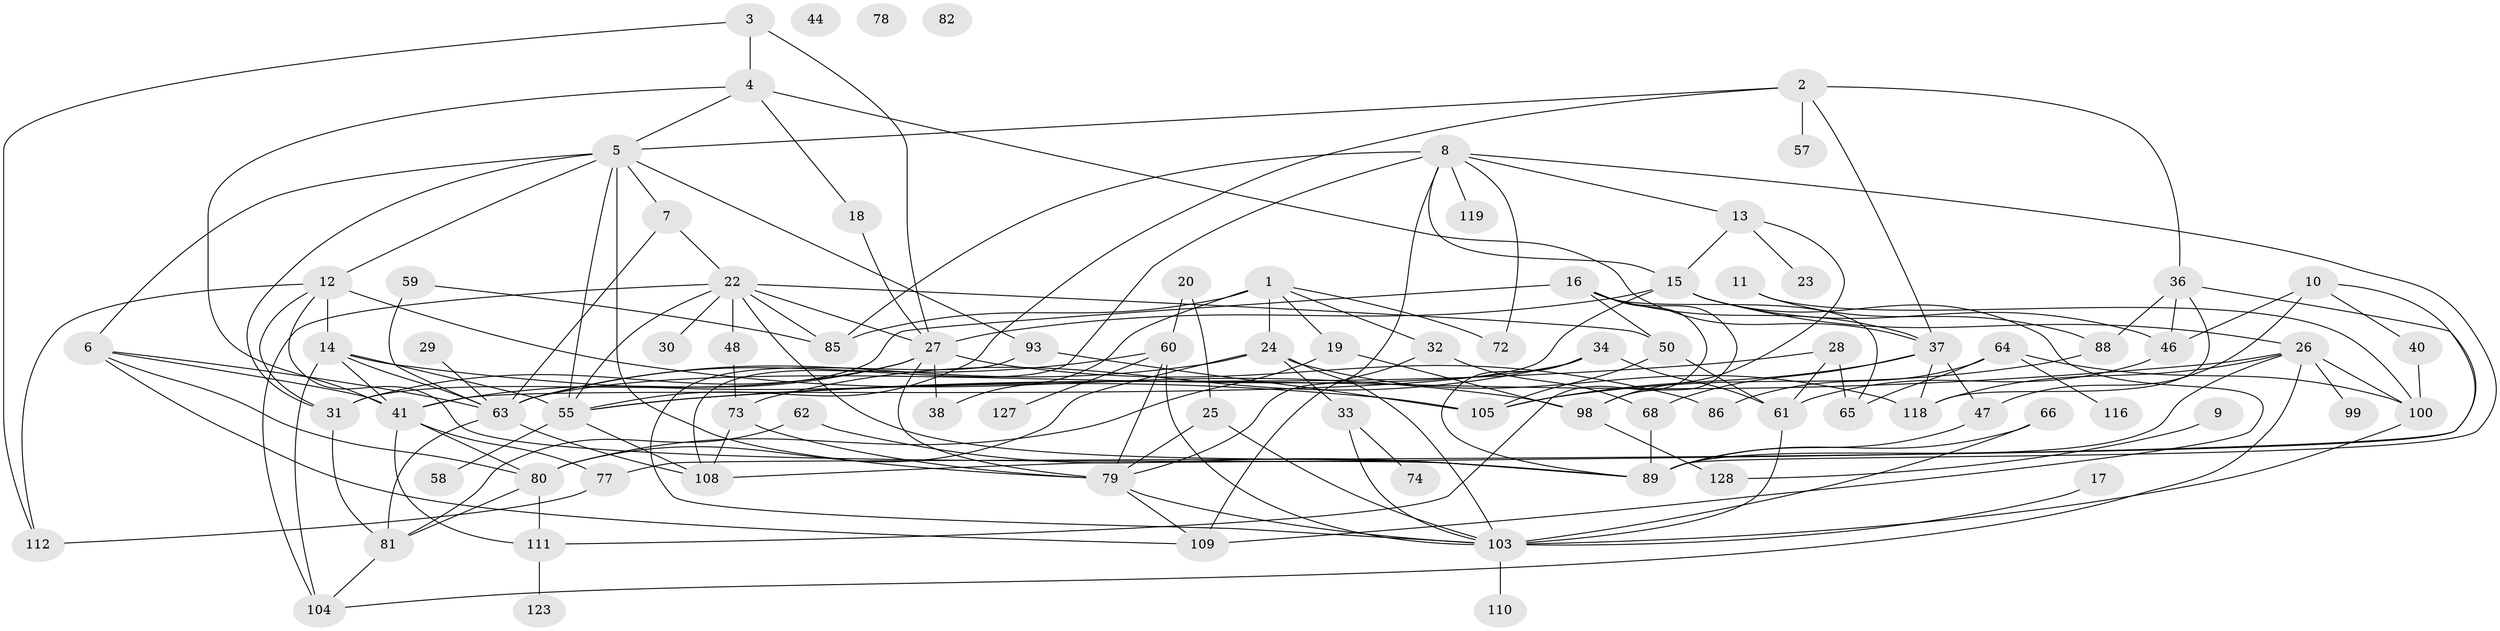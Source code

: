 // Generated by graph-tools (version 1.1) at 2025/23/03/03/25 07:23:29]
// undirected, 86 vertices, 167 edges
graph export_dot {
graph [start="1"]
  node [color=gray90,style=filled];
  1 [super="+70"];
  2 [super="+113"];
  3;
  4 [super="+121"];
  5 [super="+76"];
  6;
  7;
  8 [super="+91"];
  9;
  10;
  11 [super="+117"];
  12 [super="+71"];
  13 [super="+54"];
  14 [super="+35"];
  15 [super="+52"];
  16 [super="+102"];
  17 [super="+21"];
  18;
  19;
  20;
  22 [super="+124"];
  23;
  24 [super="+39"];
  25;
  26 [super="+43"];
  27 [super="+92"];
  28;
  29;
  30;
  31 [super="+42"];
  32 [super="+45"];
  33 [super="+87"];
  34 [super="+75"];
  36 [super="+49"];
  37 [super="+96"];
  38 [super="+53"];
  40;
  41 [super="+56"];
  44;
  46 [super="+51"];
  47;
  48 [super="+67"];
  50;
  55 [super="+69"];
  57;
  58;
  59;
  60 [super="+95"];
  61 [super="+84"];
  62 [super="+107"];
  63 [super="+114"];
  64 [super="+115"];
  65;
  66;
  68 [super="+97"];
  72;
  73;
  74;
  77 [super="+90"];
  78;
  79 [super="+83"];
  80;
  81 [super="+94"];
  82;
  85 [super="+106"];
  86;
  88;
  89 [super="+101"];
  93;
  98 [super="+125"];
  99;
  100;
  103 [super="+120"];
  104 [super="+126"];
  105 [super="+122"];
  108;
  109;
  110;
  111;
  112;
  116;
  118;
  119;
  123;
  127;
  128;
  1 -- 19;
  1 -- 24;
  1 -- 38 [weight=2];
  1 -- 72;
  1 -- 32;
  1 -- 85;
  2 -- 36;
  2 -- 37;
  2 -- 57;
  2 -- 55;
  2 -- 5;
  3 -- 4;
  3 -- 27;
  3 -- 112;
  4 -- 41;
  4 -- 18;
  4 -- 37;
  4 -- 5;
  5 -- 6;
  5 -- 7;
  5 -- 55;
  5 -- 93;
  5 -- 12;
  5 -- 79;
  5 -- 31;
  6 -- 80;
  6 -- 109;
  6 -- 41;
  6 -- 63;
  7 -- 63;
  7 -- 22;
  8 -- 13;
  8 -- 89;
  8 -- 119;
  8 -- 72;
  8 -- 108;
  8 -- 79;
  8 -- 15;
  8 -- 85;
  9 -- 128;
  10 -- 40;
  10 -- 47;
  10 -- 77;
  10 -- 46;
  11 -- 88;
  11 -- 100;
  12 -- 98;
  12 -- 112;
  12 -- 14;
  12 -- 89;
  12 -- 31;
  13 -- 15;
  13 -- 98;
  13 -- 23;
  14 -- 104;
  14 -- 63;
  14 -- 55;
  14 -- 41;
  14 -- 105;
  15 -- 26;
  15 -- 109;
  15 -- 41;
  15 -- 27;
  15 -- 46;
  16 -- 37;
  16 -- 98;
  16 -- 111;
  16 -- 65;
  16 -- 50;
  16 -- 31;
  17 -- 103 [weight=2];
  18 -- 27;
  19 -- 80;
  19 -- 98;
  20 -- 25;
  20 -- 60;
  22 -- 27;
  22 -- 48;
  22 -- 50;
  22 -- 55;
  22 -- 89;
  22 -- 104;
  22 -- 30;
  22 -- 85;
  24 -- 33;
  24 -- 103;
  24 -- 80;
  24 -- 118;
  24 -- 63;
  25 -- 79;
  25 -- 103;
  26 -- 99;
  26 -- 100;
  26 -- 118;
  26 -- 55;
  26 -- 89;
  26 -- 104;
  27 -- 38;
  27 -- 41;
  27 -- 86;
  27 -- 79;
  27 -- 31;
  28 -- 61;
  28 -- 65;
  28 -- 55;
  29 -- 63;
  31 -- 81;
  32 -- 109;
  32 -- 68;
  33 -- 74;
  33 -- 103;
  34 -- 73;
  34 -- 61;
  34 -- 89;
  34 -- 63;
  36 -- 118;
  36 -- 88;
  36 -- 108;
  36 -- 46;
  37 -- 47;
  37 -- 68;
  37 -- 118;
  37 -- 105;
  40 -- 100;
  41 -- 111;
  41 -- 80;
  41 -- 77;
  46 -- 61;
  47 -- 89;
  48 -- 73;
  50 -- 61;
  50 -- 105;
  55 -- 58;
  55 -- 108;
  59 -- 63;
  59 -- 85;
  60 -- 127;
  60 -- 63;
  60 -- 79;
  60 -- 103;
  61 -- 103;
  62 -- 81;
  62 -- 89;
  63 -- 81;
  63 -- 108;
  64 -- 65;
  64 -- 86;
  64 -- 116;
  64 -- 100;
  66 -- 89;
  66 -- 103;
  68 -- 89;
  73 -- 108;
  73 -- 79;
  77 -- 112;
  79 -- 109;
  79 -- 103;
  80 -- 111;
  80 -- 81;
  81 -- 104;
  88 -- 105;
  93 -- 103;
  93 -- 105;
  98 -- 128;
  100 -- 103;
  103 -- 110;
  111 -- 123;
}
